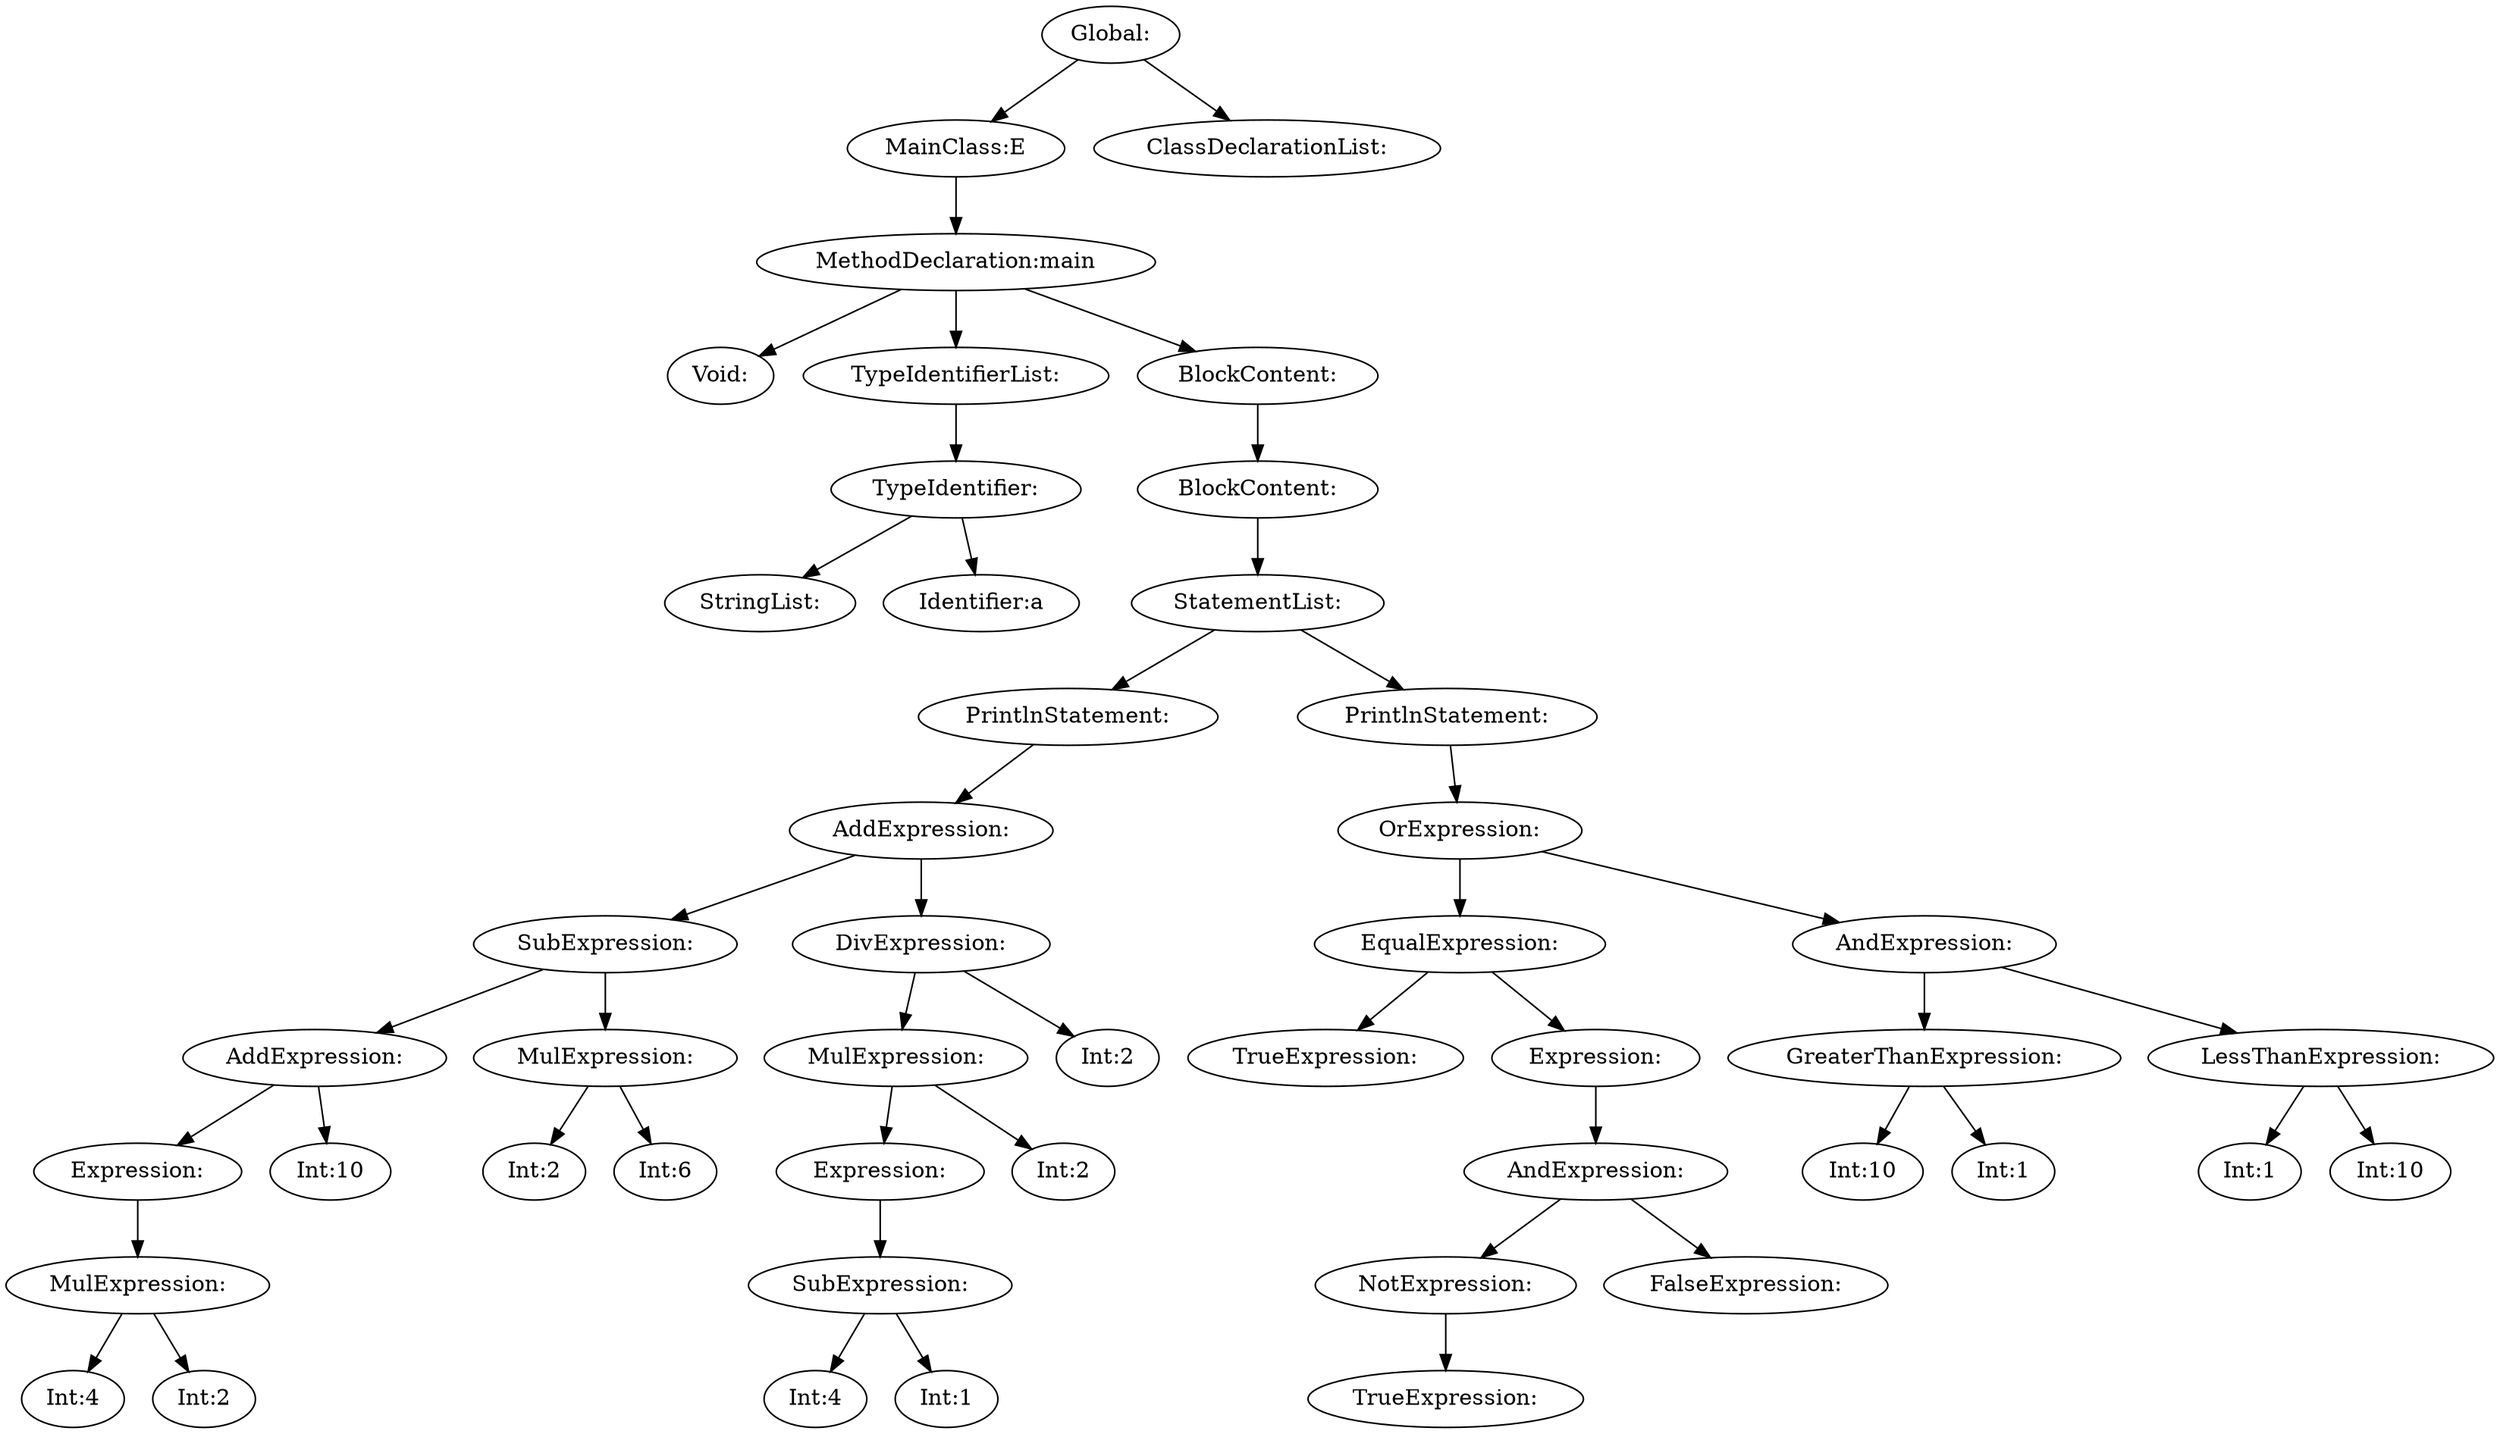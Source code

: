 digraph {
n0 [label="Global:"];
n1 [label="MainClass:E"];
n2 [label="MethodDeclaration:main"];
n3 [label="Void:"];
n2 -> n3
n4 [label="TypeIdentifierList:"];
n5 [label="TypeIdentifier:"];
n6 [label="StringList:"];
n5 -> n6
n7 [label="Identifier:a"];
n5 -> n7
n4 -> n5
n2 -> n4
n8 [label="BlockContent:"];
n9 [label="BlockContent:"];
n10 [label="StatementList:"];
n11 [label="PrintlnStatement:"];
n12 [label="AddExpression:"];
n13 [label="SubExpression:"];
n14 [label="AddExpression:"];
n15 [label="Expression:"];
n16 [label="MulExpression:"];
n17 [label="Int:4"];
n16 -> n17
n18 [label="Int:2"];
n16 -> n18
n15 -> n16
n14 -> n15
n19 [label="Int:10"];
n14 -> n19
n13 -> n14
n20 [label="MulExpression:"];
n21 [label="Int:2"];
n20 -> n21
n22 [label="Int:6"];
n20 -> n22
n13 -> n20
n12 -> n13
n23 [label="DivExpression:"];
n24 [label="MulExpression:"];
n25 [label="Expression:"];
n26 [label="SubExpression:"];
n27 [label="Int:4"];
n26 -> n27
n28 [label="Int:1"];
n26 -> n28
n25 -> n26
n24 -> n25
n29 [label="Int:2"];
n24 -> n29
n23 -> n24
n30 [label="Int:2"];
n23 -> n30
n12 -> n23
n11 -> n12
n10 -> n11
n31 [label="PrintlnStatement:"];
n32 [label="OrExpression:"];
n33 [label="EqualExpression:"];
n34 [label="TrueExpression:"];
n33 -> n34
n35 [label="Expression:"];
n36 [label="AndExpression:"];
n37 [label="NotExpression:"];
n38 [label="TrueExpression:"];
n37 -> n38
n36 -> n37
n39 [label="FalseExpression:"];
n36 -> n39
n35 -> n36
n33 -> n35
n32 -> n33
n40 [label="AndExpression:"];
n41 [label="GreaterThanExpression:"];
n42 [label="Int:10"];
n41 -> n42
n43 [label="Int:1"];
n41 -> n43
n40 -> n41
n44 [label="LessThanExpression:"];
n45 [label="Int:1"];
n44 -> n45
n46 [label="Int:10"];
n44 -> n46
n40 -> n44
n32 -> n40
n31 -> n32
n10 -> n31
n9 -> n10
n8 -> n9
n2 -> n8
n1 -> n2
n0 -> n1
n47 [label="ClassDeclarationList:"];
n0 -> n47
}
